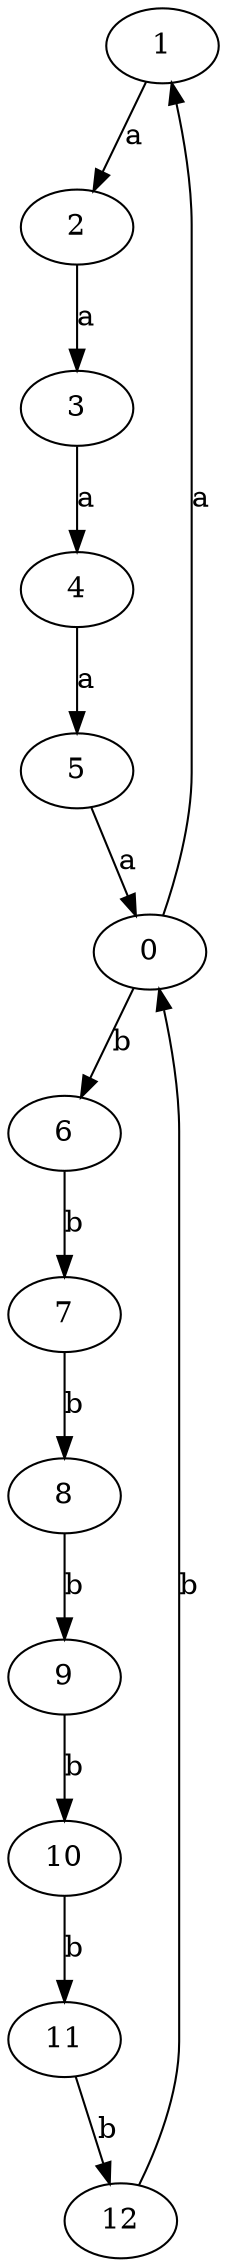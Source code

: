 digraph {
1;
2;
3;
4;
5;
0;
6;
7;
8;
9;
10;
11;
12;
1 -> 2 [key=0, label=a];
2 -> 3 [key=0, label=a];
3 -> 4 [key=0, label=a];
4 -> 5 [key=0, label=a];
5 -> 0 [key=0, label=a];
0 -> 1 [key=0, label=a];
0 -> 6 [key=0, label=b];
6 -> 7 [key=0, label=b];
7 -> 8 [key=0, label=b];
8 -> 9 [key=0, label=b];
9 -> 10 [key=0, label=b];
10 -> 11 [key=0, label=b];
11 -> 12 [key=0, label=b];
12 -> 0 [key=0, label=b];
}
